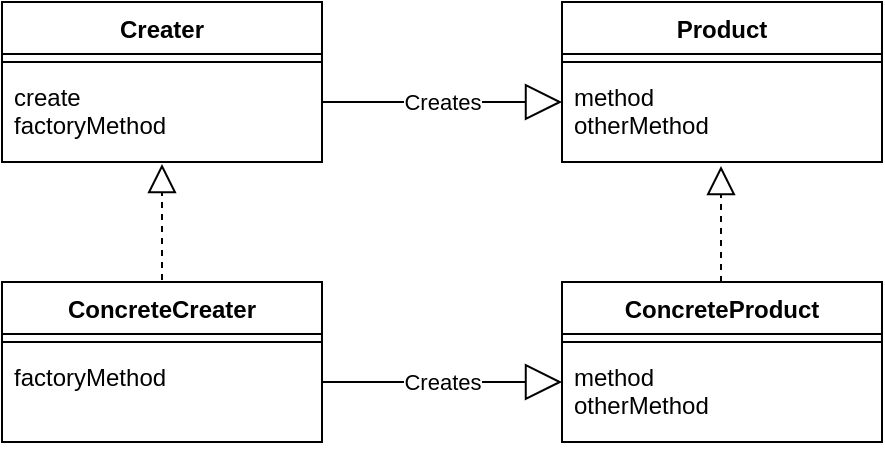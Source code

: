 <mxfile>
    <diagram id="GQRkzB-mjGiND3FBlTz1" name="Page-1">
        <mxGraphModel dx="712" dy="284" grid="1" gridSize="10" guides="1" tooltips="1" connect="1" arrows="1" fold="1" page="1" pageScale="1" pageWidth="827" pageHeight="1169" math="0" shadow="0">
            <root>
                <mxCell id="0"/>
                <mxCell id="1" parent="0"/>
                <mxCell id="2" value="Creater" style="swimlane;fontStyle=1;align=center;verticalAlign=top;childLayout=stackLayout;horizontal=1;startSize=26;horizontalStack=0;resizeParent=1;resizeParentMax=0;resizeLast=0;collapsible=1;marginBottom=0;" vertex="1" parent="1">
                    <mxGeometry x="280" y="120" width="160" height="80" as="geometry"/>
                </mxCell>
                <mxCell id="4" value="" style="line;strokeWidth=1;fillColor=none;align=left;verticalAlign=middle;spacingTop=-1;spacingLeft=3;spacingRight=3;rotatable=0;labelPosition=right;points=[];portConstraint=eastwest;strokeColor=inherit;" vertex="1" parent="2">
                    <mxGeometry y="26" width="160" height="8" as="geometry"/>
                </mxCell>
                <mxCell id="5" value="create&#10;factoryMethod" style="text;strokeColor=none;fillColor=none;align=left;verticalAlign=top;spacingLeft=4;spacingRight=4;overflow=hidden;rotatable=0;points=[[0,0.5],[1,0.5]];portConstraint=eastwest;" vertex="1" parent="2">
                    <mxGeometry y="34" width="160" height="46" as="geometry"/>
                </mxCell>
                <mxCell id="6" value="Product" style="swimlane;fontStyle=1;align=center;verticalAlign=top;childLayout=stackLayout;horizontal=1;startSize=26;horizontalStack=0;resizeParent=1;resizeParentMax=0;resizeLast=0;collapsible=1;marginBottom=0;" vertex="1" parent="1">
                    <mxGeometry x="560" y="120" width="160" height="80" as="geometry"/>
                </mxCell>
                <mxCell id="8" value="" style="line;strokeWidth=1;fillColor=none;align=left;verticalAlign=middle;spacingTop=-1;spacingLeft=3;spacingRight=3;rotatable=0;labelPosition=right;points=[];portConstraint=eastwest;strokeColor=inherit;" vertex="1" parent="6">
                    <mxGeometry y="26" width="160" height="8" as="geometry"/>
                </mxCell>
                <mxCell id="9" value="method&#10;otherMethod" style="text;strokeColor=none;fillColor=none;align=left;verticalAlign=top;spacingLeft=4;spacingRight=4;overflow=hidden;rotatable=0;points=[[0,0.5],[1,0.5]];portConstraint=eastwest;" vertex="1" parent="6">
                    <mxGeometry y="34" width="160" height="46" as="geometry"/>
                </mxCell>
                <mxCell id="10" value="ConcreteCreater" style="swimlane;fontStyle=1;align=center;verticalAlign=top;childLayout=stackLayout;horizontal=1;startSize=26;horizontalStack=0;resizeParent=1;resizeParentMax=0;resizeLast=0;collapsible=1;marginBottom=0;" vertex="1" parent="1">
                    <mxGeometry x="280" y="260" width="160" height="80" as="geometry"/>
                </mxCell>
                <mxCell id="11" value="" style="line;strokeWidth=1;fillColor=none;align=left;verticalAlign=middle;spacingTop=-1;spacingLeft=3;spacingRight=3;rotatable=0;labelPosition=right;points=[];portConstraint=eastwest;strokeColor=inherit;" vertex="1" parent="10">
                    <mxGeometry y="26" width="160" height="8" as="geometry"/>
                </mxCell>
                <mxCell id="12" value="factoryMethod" style="text;strokeColor=none;fillColor=none;align=left;verticalAlign=top;spacingLeft=4;spacingRight=4;overflow=hidden;rotatable=0;points=[[0,0.5],[1,0.5]];portConstraint=eastwest;" vertex="1" parent="10">
                    <mxGeometry y="34" width="160" height="46" as="geometry"/>
                </mxCell>
                <mxCell id="13" value="ConcreteProduct" style="swimlane;fontStyle=1;align=center;verticalAlign=top;childLayout=stackLayout;horizontal=1;startSize=26;horizontalStack=0;resizeParent=1;resizeParentMax=0;resizeLast=0;collapsible=1;marginBottom=0;" vertex="1" parent="1">
                    <mxGeometry x="560" y="260" width="160" height="80" as="geometry"/>
                </mxCell>
                <mxCell id="14" value="" style="line;strokeWidth=1;fillColor=none;align=left;verticalAlign=middle;spacingTop=-1;spacingLeft=3;spacingRight=3;rotatable=0;labelPosition=right;points=[];portConstraint=eastwest;strokeColor=inherit;" vertex="1" parent="13">
                    <mxGeometry y="26" width="160" height="8" as="geometry"/>
                </mxCell>
                <mxCell id="15" value="method&#10;otherMethod" style="text;strokeColor=none;fillColor=none;align=left;verticalAlign=top;spacingLeft=4;spacingRight=4;overflow=hidden;rotatable=0;points=[[0,0.5],[1,0.5]];portConstraint=eastwest;" vertex="1" parent="13">
                    <mxGeometry y="34" width="160" height="46" as="geometry"/>
                </mxCell>
                <mxCell id="17" value="Creates" style="endArrow=block;endSize=16;endFill=0;html=1;" edge="1" parent="1">
                    <mxGeometry width="160" relative="1" as="geometry">
                        <mxPoint x="440" y="170" as="sourcePoint"/>
                        <mxPoint x="560" y="170" as="targetPoint"/>
                    </mxGeometry>
                </mxCell>
                <mxCell id="18" value="Creates" style="endArrow=block;endSize=16;endFill=0;html=1;" edge="1" parent="1">
                    <mxGeometry width="160" relative="1" as="geometry">
                        <mxPoint x="440" y="310" as="sourcePoint"/>
                        <mxPoint x="560" y="310" as="targetPoint"/>
                    </mxGeometry>
                </mxCell>
                <mxCell id="19" value="" style="endArrow=block;dashed=1;endFill=0;endSize=12;html=1;entryX=0.5;entryY=1.022;entryDx=0;entryDy=0;entryPerimeter=0;" edge="1" parent="1" target="5">
                    <mxGeometry width="160" relative="1" as="geometry">
                        <mxPoint x="360" y="259" as="sourcePoint"/>
                        <mxPoint x="520" y="259" as="targetPoint"/>
                    </mxGeometry>
                </mxCell>
                <mxCell id="20" value="" style="endArrow=block;dashed=1;endFill=0;endSize=12;html=1;entryX=0.5;entryY=1.022;entryDx=0;entryDy=0;entryPerimeter=0;" edge="1" parent="1">
                    <mxGeometry width="160" relative="1" as="geometry">
                        <mxPoint x="639.5" y="260" as="sourcePoint"/>
                        <mxPoint x="639.5" y="202.012" as="targetPoint"/>
                    </mxGeometry>
                </mxCell>
            </root>
        </mxGraphModel>
    </diagram>
</mxfile>